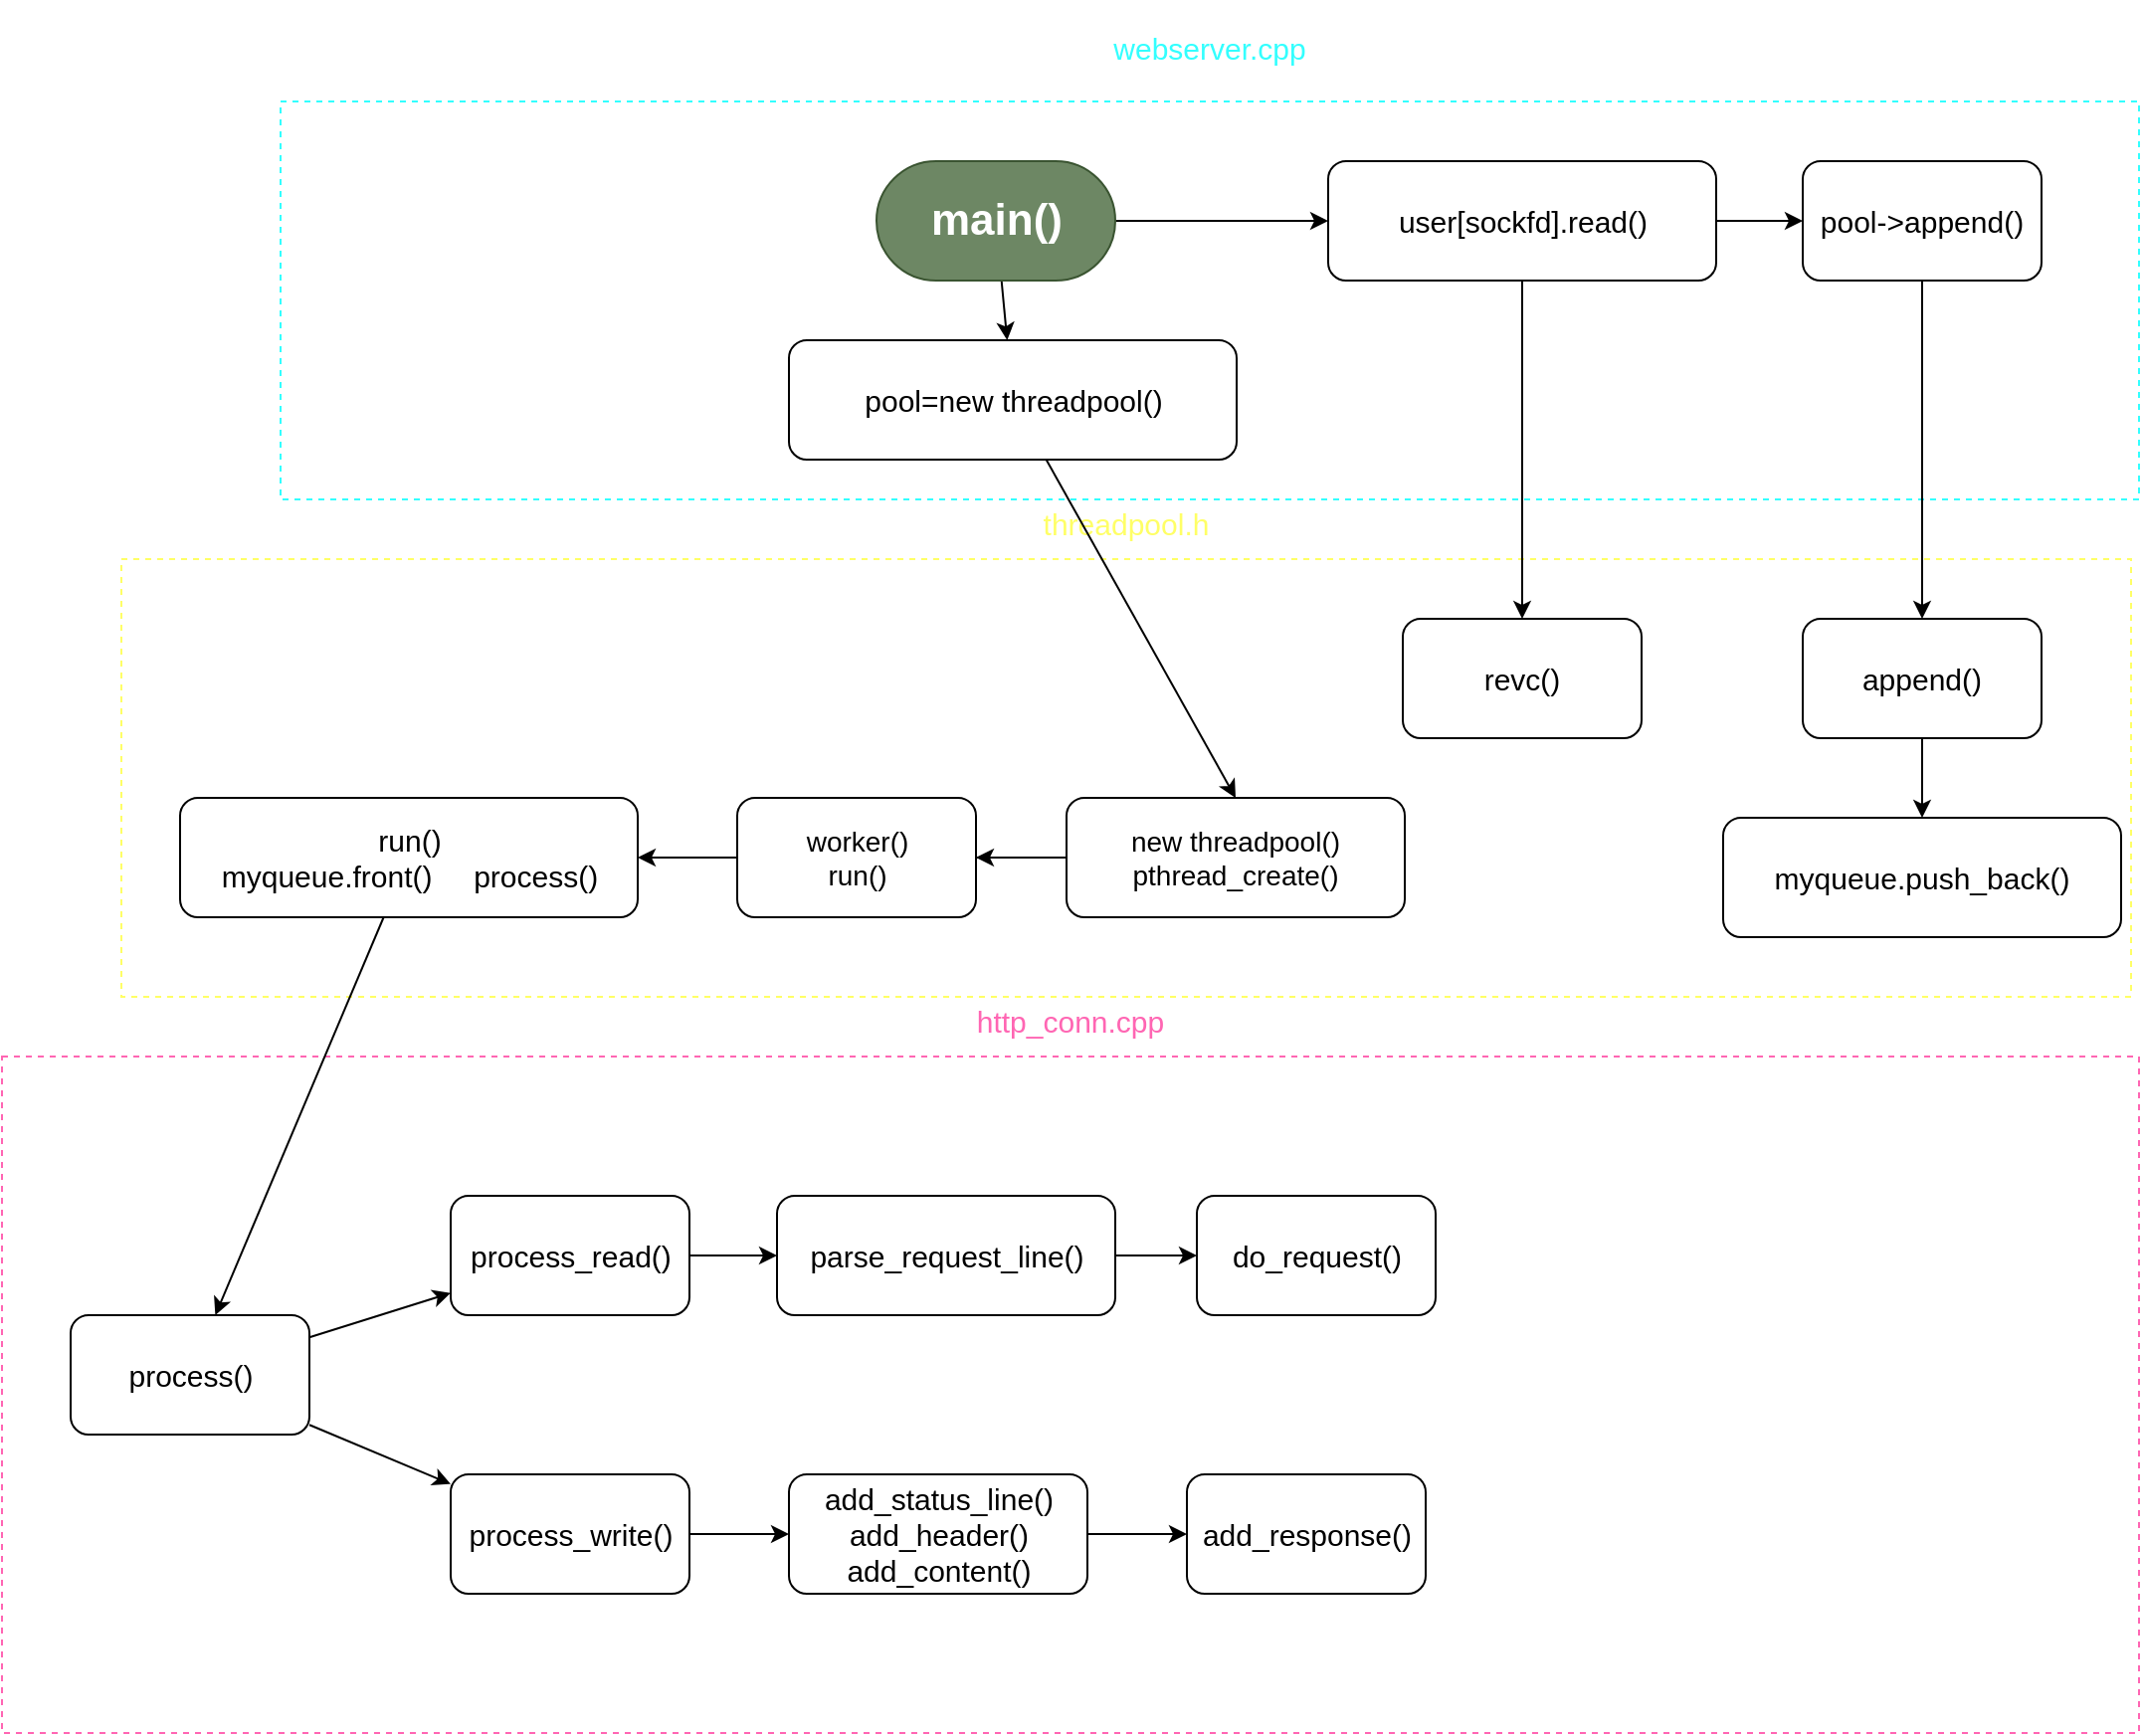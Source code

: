 <mxfile>
    <diagram id="1EFOuv5v4WgEjUSWXXve" name="第 1 页">
        <mxGraphModel dx="2135" dy="1987" grid="1" gridSize="10" guides="1" tooltips="1" connect="1" arrows="1" fold="1" page="1" pageScale="1" pageWidth="827" pageHeight="1169" math="0" shadow="0">
            <root>
                <mxCell id="0"/>
                <mxCell id="1" parent="0"/>
                <mxCell id="22" value="&lt;p style=&quot;line-height: 0&quot;&gt;&lt;font color=&quot;#ff66b3&quot;&gt;http_conn.cpp&lt;/font&gt;&lt;/p&gt;" style="rounded=0;whiteSpace=wrap;html=1;fontSize=15;labelPosition=center;verticalLabelPosition=top;align=center;verticalAlign=bottom;dashed=1;strokeColor=#FF66B3;" parent="1" vertex="1">
                    <mxGeometry x="-290" y="400" width="1074" height="340" as="geometry"/>
                </mxCell>
                <mxCell id="14" value="&lt;p style=&quot;line-height: 0&quot;&gt;&lt;font color=&quot;#ffff66&quot;&gt;threadpool.h&lt;/font&gt;&lt;/p&gt;" style="rounded=0;whiteSpace=wrap;html=1;fontSize=15;labelPosition=center;verticalLabelPosition=top;align=center;verticalAlign=bottom;dashed=1;strokeColor=#FFFF66;" parent="1" vertex="1">
                    <mxGeometry x="-230" y="150" width="1010" height="220" as="geometry"/>
                </mxCell>
                <mxCell id="13" value="&lt;p&gt;&lt;font color=&quot;#33ffff&quot; style=&quot;line-height: 0&quot;&gt;webserver.cpp&lt;/font&gt;&lt;/p&gt;" style="rounded=0;whiteSpace=wrap;html=1;fontSize=15;labelPosition=center;verticalLabelPosition=top;align=center;verticalAlign=bottom;dashed=1;strokeColor=#33FFFF;" parent="1" vertex="1">
                    <mxGeometry x="-150" y="-80" width="934" height="200" as="geometry"/>
                </mxCell>
                <mxCell id="40" value="" style="edgeStyle=none;html=1;" edge="1" parent="1" source="2" target="39">
                    <mxGeometry relative="1" as="geometry"/>
                </mxCell>
                <mxCell id="47" value="" style="edgeStyle=none;html=1;" edge="1" parent="1" source="2" target="46">
                    <mxGeometry relative="1" as="geometry"/>
                </mxCell>
                <mxCell id="2" value="&lt;font style=&quot;font-size: 22px;&quot;&gt;main()&lt;/font&gt;" style="rounded=1;whiteSpace=wrap;html=1;fontSize=22;arcSize=50;fillColor=#6d8764;fontColor=#ffffff;strokeColor=#3A5431;fontStyle=1" parent="1" vertex="1">
                    <mxGeometry x="149.5" y="-50" width="120" height="60" as="geometry"/>
                </mxCell>
                <mxCell id="6" value="" style="edgeStyle=none;html=1;fontSize=15;" parent="1" source="3" target="5" edge="1">
                    <mxGeometry relative="1" as="geometry"/>
                </mxCell>
                <mxCell id="3" value="&lt;font style=&quot;font-size: 15px&quot;&gt;pool-&amp;gt;append()&lt;/font&gt;" style="whiteSpace=wrap;html=1;rounded=1;fontSize=15;" parent="1" vertex="1">
                    <mxGeometry x="615" y="-50" width="120" height="60" as="geometry"/>
                </mxCell>
                <mxCell id="10" value="" style="edgeStyle=none;html=1;fontSize=15;" parent="1" source="5" target="9" edge="1">
                    <mxGeometry relative="1" as="geometry"/>
                </mxCell>
                <mxCell id="5" value="append()" style="whiteSpace=wrap;html=1;fontSize=15;rounded=1;" parent="1" vertex="1">
                    <mxGeometry x="615" y="180" width="120" height="60" as="geometry"/>
                </mxCell>
                <mxCell id="9" value="myqueue.push_back()" style="whiteSpace=wrap;html=1;fontSize=15;rounded=1;" parent="1" vertex="1">
                    <mxGeometry x="575" y="280" width="200" height="60" as="geometry"/>
                </mxCell>
                <mxCell id="21" value="" style="edgeStyle=none;html=1;fontSize=15;fontColor=#FFFF66;" parent="1" source="11" target="20" edge="1">
                    <mxGeometry relative="1" as="geometry"/>
                </mxCell>
                <mxCell id="11" value="run()&lt;br&gt;myqueue.front()&amp;nbsp; &amp;nbsp; &amp;nbsp;process()" style="whiteSpace=wrap;html=1;fontSize=15;rounded=1;" parent="1" vertex="1">
                    <mxGeometry x="-200.5" y="270" width="230" height="60" as="geometry"/>
                </mxCell>
                <mxCell id="28" value="" style="edgeStyle=none;html=1;fontSize=15;fontColor=#FF66B3;" parent="1" source="20" target="27" edge="1">
                    <mxGeometry relative="1" as="geometry"/>
                </mxCell>
                <mxCell id="30" value="" style="edgeStyle=none;html=1;fontSize=15;fontColor=#FF66B3;" parent="1" source="20" target="29" edge="1">
                    <mxGeometry relative="1" as="geometry"/>
                </mxCell>
                <mxCell id="20" value="process()" style="whiteSpace=wrap;html=1;fontSize=15;rounded=1;" parent="1" vertex="1">
                    <mxGeometry x="-255.5" y="530" width="120" height="60" as="geometry"/>
                </mxCell>
                <mxCell id="32" value="" style="edgeStyle=none;html=1;fontSize=15;fontColor=#FF66B3;" parent="1" source="27" target="31" edge="1">
                    <mxGeometry relative="1" as="geometry"/>
                </mxCell>
                <mxCell id="27" value="process_read()" style="whiteSpace=wrap;html=1;fontSize=15;rounded=1;" parent="1" vertex="1">
                    <mxGeometry x="-64.5" y="470" width="120" height="60" as="geometry"/>
                </mxCell>
                <mxCell id="36" value="" style="edgeStyle=none;html=1;fontSize=15;fontColor=#FF66B3;" parent="1" source="29" target="35" edge="1">
                    <mxGeometry relative="1" as="geometry"/>
                </mxCell>
                <mxCell id="29" value="process_write()" style="whiteSpace=wrap;html=1;fontSize=15;rounded=1;" parent="1" vertex="1">
                    <mxGeometry x="-64.5" y="610" width="120" height="60" as="geometry"/>
                </mxCell>
                <mxCell id="34" value="" style="edgeStyle=none;html=1;fontSize=15;fontColor=#FF66B3;" parent="1" source="31" target="33" edge="1">
                    <mxGeometry relative="1" as="geometry"/>
                </mxCell>
                <mxCell id="31" value="parse_request_line()" style="whiteSpace=wrap;html=1;fontSize=15;rounded=1;" parent="1" vertex="1">
                    <mxGeometry x="99.5" y="470" width="170" height="60" as="geometry"/>
                </mxCell>
                <mxCell id="33" value="do_request()" style="whiteSpace=wrap;html=1;fontSize=15;rounded=1;" parent="1" vertex="1">
                    <mxGeometry x="310.5" y="470" width="120" height="60" as="geometry"/>
                </mxCell>
                <mxCell id="38" value="" style="edgeStyle=none;html=1;fontSize=15;fontColor=#FF66B3;" parent="1" source="35" target="37" edge="1">
                    <mxGeometry relative="1" as="geometry"/>
                </mxCell>
                <mxCell id="35" value="add_status_line()&lt;br&gt;add_header()&lt;br&gt;add_content()" style="whiteSpace=wrap;html=1;fontSize=15;rounded=1;" parent="1" vertex="1">
                    <mxGeometry x="105.5" y="610" width="150" height="60" as="geometry"/>
                </mxCell>
                <mxCell id="37" value="add_response()" style="whiteSpace=wrap;html=1;fontSize=15;rounded=1;" parent="1" vertex="1">
                    <mxGeometry x="305.5" y="610" width="120" height="60" as="geometry"/>
                </mxCell>
                <mxCell id="42" value="" style="edgeStyle=none;html=1;" edge="1" parent="1" source="39" target="41">
                    <mxGeometry relative="1" as="geometry"/>
                </mxCell>
                <mxCell id="53" style="edgeStyle=none;html=1;exitX=1;exitY=0.5;exitDx=0;exitDy=0;entryX=0;entryY=0.5;entryDx=0;entryDy=0;fontSize=22;" edge="1" parent="1" source="39" target="3">
                    <mxGeometry relative="1" as="geometry"/>
                </mxCell>
                <mxCell id="39" value="user[sockfd].read()" style="whiteSpace=wrap;html=1;fontSize=15;rounded=1;" vertex="1" parent="1">
                    <mxGeometry x="376.5" y="-50" width="195" height="60" as="geometry"/>
                </mxCell>
                <mxCell id="41" value="revc()" style="whiteSpace=wrap;html=1;fontSize=15;rounded=1;" vertex="1" parent="1">
                    <mxGeometry x="414" y="180" width="120" height="60" as="geometry"/>
                </mxCell>
                <mxCell id="44" style="edgeStyle=none;html=1;startArrow=none;" edge="1" parent="1" source="49" target="11">
                    <mxGeometry relative="1" as="geometry"/>
                </mxCell>
                <mxCell id="50" value="" style="edgeStyle=none;html=1;fontSize=14;" edge="1" parent="1" source="43" target="49">
                    <mxGeometry relative="1" as="geometry"/>
                </mxCell>
                <mxCell id="43" value="new threadpool()&lt;br style=&quot;font-size: 14px&quot;&gt;pthread_create()" style="rounded=1;whiteSpace=wrap;html=1;fontSize=14;" vertex="1" parent="1">
                    <mxGeometry x="245" y="270" width="170" height="60" as="geometry"/>
                </mxCell>
                <mxCell id="48" style="edgeStyle=none;html=1;entryX=0.5;entryY=0;entryDx=0;entryDy=0;" edge="1" parent="1" source="46" target="43">
                    <mxGeometry relative="1" as="geometry"/>
                </mxCell>
                <mxCell id="46" value="pool=new threadpool()" style="whiteSpace=wrap;html=1;fontSize=15;rounded=1;" vertex="1" parent="1">
                    <mxGeometry x="105.5" y="40" width="225" height="60" as="geometry"/>
                </mxCell>
                <mxCell id="49" value="worker()&lt;br&gt;run()" style="whiteSpace=wrap;html=1;fontSize=14;rounded=1;" vertex="1" parent="1">
                    <mxGeometry x="79.5" y="270" width="120" height="60" as="geometry"/>
                </mxCell>
                <mxCell id="51" value="" style="edgeStyle=none;html=1;endArrow=none;" edge="1" parent="1" source="43" target="49">
                    <mxGeometry relative="1" as="geometry">
                        <mxPoint x="147.5" y="312.018" as="sourcePoint"/>
                        <mxPoint x="-80" y="304.035" as="targetPoint"/>
                    </mxGeometry>
                </mxCell>
            </root>
        </mxGraphModel>
    </diagram>
</mxfile>